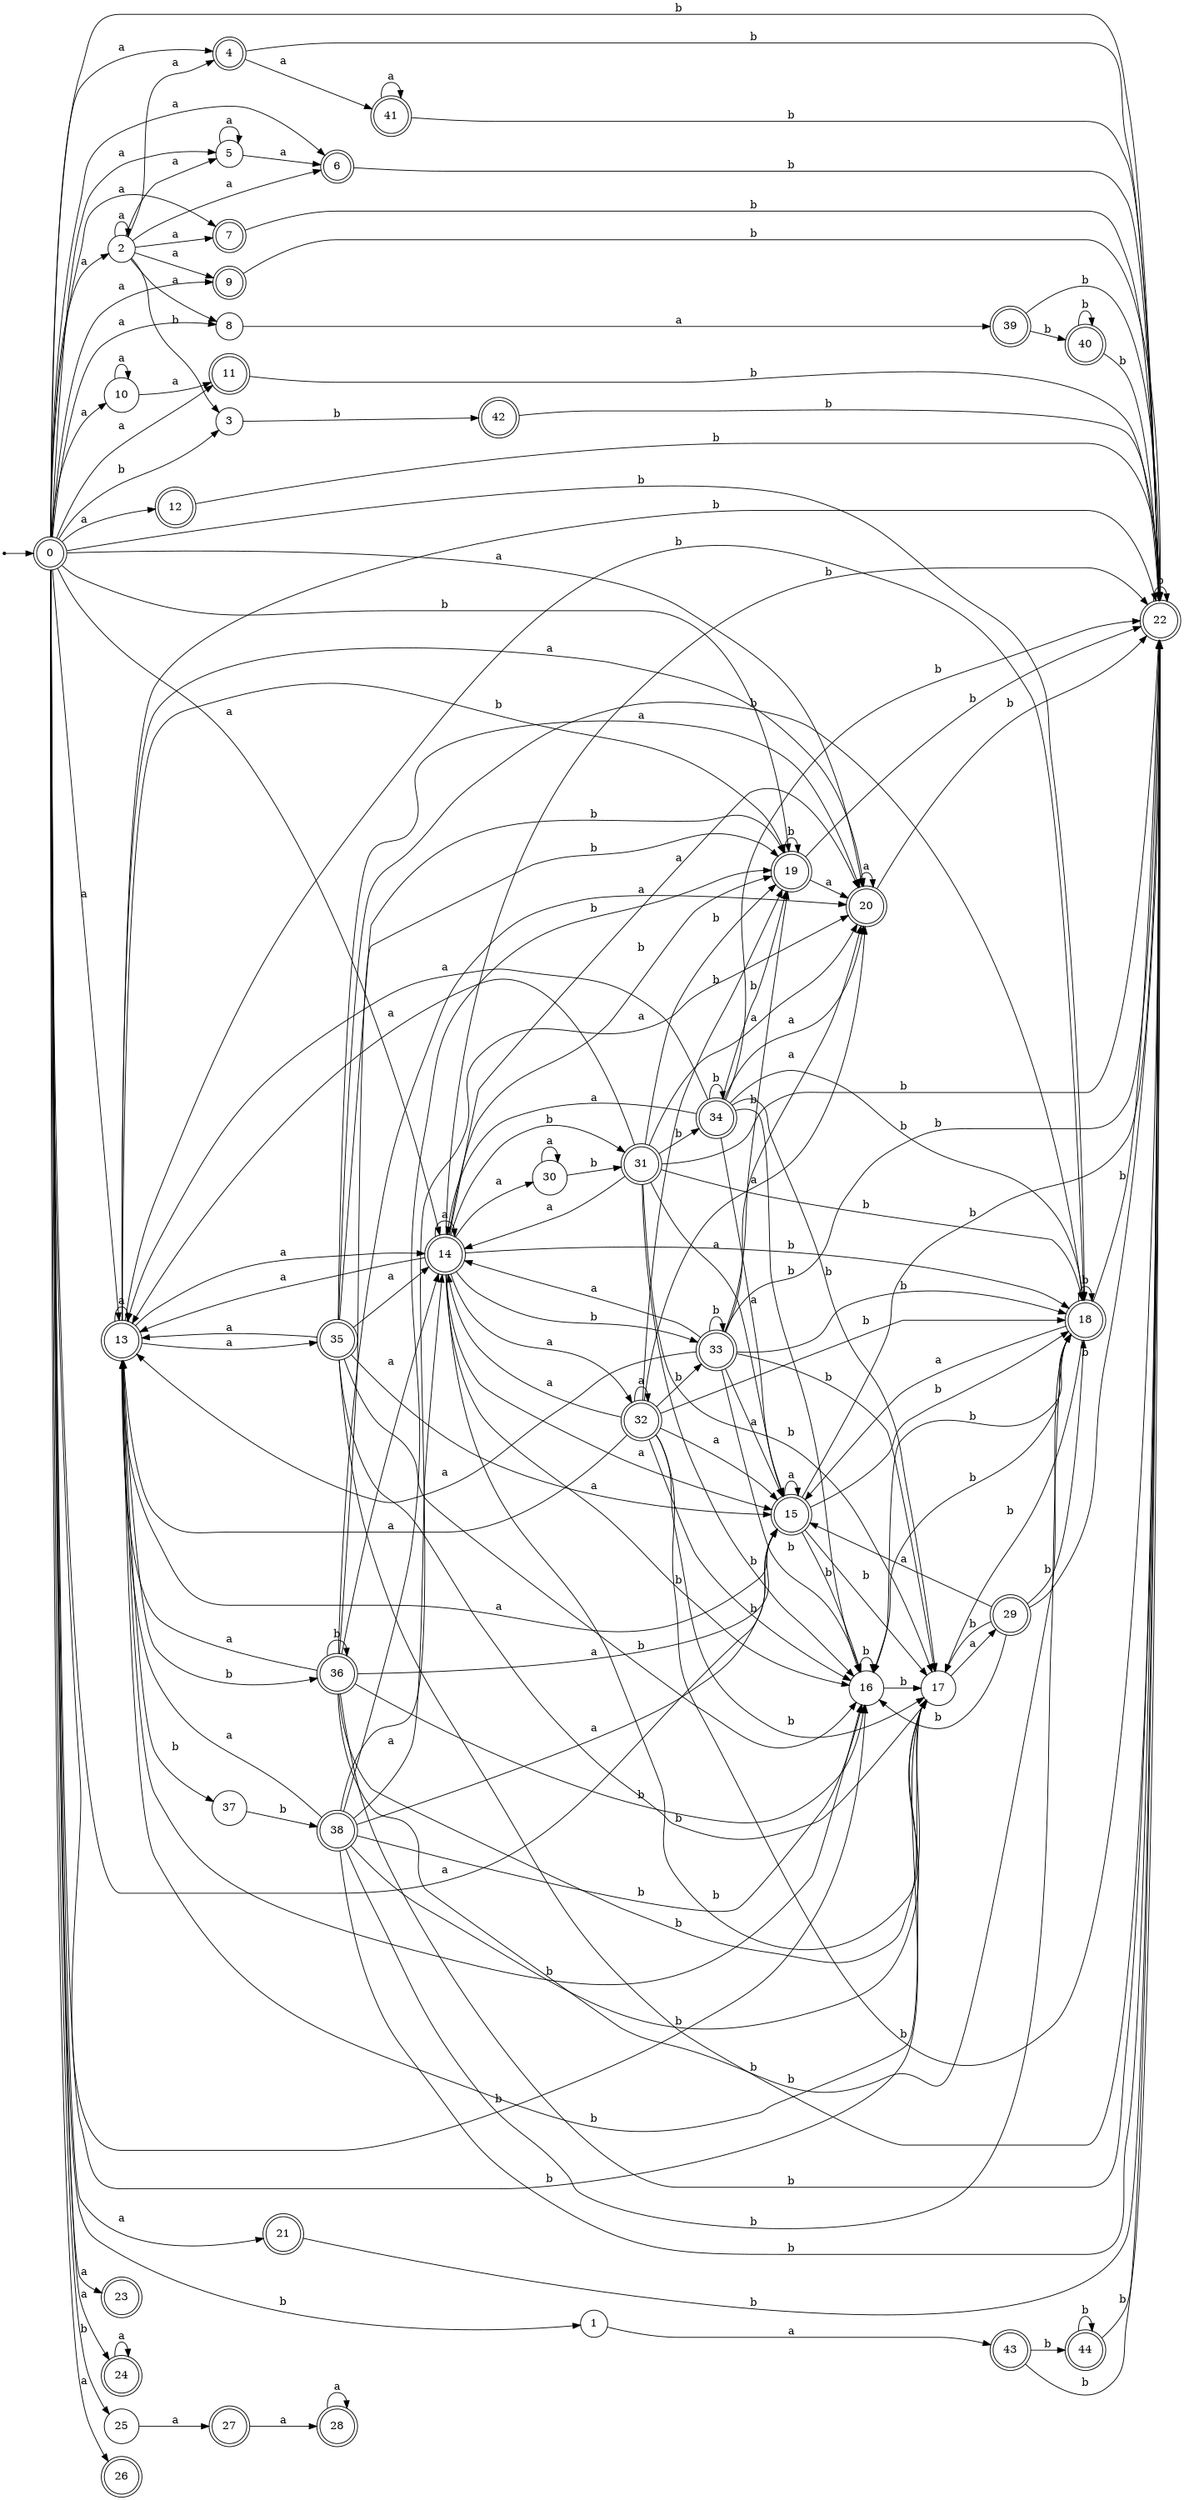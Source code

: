 digraph finite_state_machine {
rankdir=LR;
size="20,20";
node [shape = point]; "dummy0"
node [shape = doublecircle]; "0";"dummy0" -> "0";
node [shape = circle]; "1";
node [shape = circle]; "2";
node [shape = circle]; "3";
node [shape = doublecircle]; "4";node [shape = circle]; "5";
node [shape = doublecircle]; "6";node [shape = doublecircle]; "7";node [shape = circle]; "8";
node [shape = doublecircle]; "9";node [shape = circle]; "10";
node [shape = doublecircle]; "11";node [shape = doublecircle]; "12";node [shape = doublecircle]; "13";node [shape = doublecircle]; "14";node [shape = doublecircle]; "15";node [shape = circle]; "16";
node [shape = circle]; "17";
node [shape = doublecircle]; "18";node [shape = doublecircle]; "19";node [shape = doublecircle]; "20";node [shape = doublecircle]; "21";node [shape = doublecircle]; "22";node [shape = doublecircle]; "23";node [shape = doublecircle]; "24";node [shape = circle]; "25";
node [shape = doublecircle]; "26";node [shape = doublecircle]; "27";node [shape = doublecircle]; "28";node [shape = doublecircle]; "29";node [shape = circle]; "30";
node [shape = doublecircle]; "31";node [shape = doublecircle]; "32";node [shape = doublecircle]; "33";node [shape = doublecircle]; "34";node [shape = doublecircle]; "35";node [shape = doublecircle]; "36";node [shape = circle]; "37";
node [shape = doublecircle]; "38";node [shape = doublecircle]; "39";node [shape = doublecircle]; "40";node [shape = doublecircle]; "41";node [shape = doublecircle]; "42";node [shape = doublecircle]; "43";node [shape = doublecircle]; "44";"0" -> "1" [label = "b"];
 "0" -> "3" [label = "b"];
 "0" -> "16" [label = "b"];
 "0" -> "17" [label = "b"];
 "0" -> "18" [label = "b"];
 "0" -> "19" [label = "b"];
 "0" -> "22" [label = "b"];
 "0" -> "25" [label = "b"];
 "0" -> "2" [label = "a"];
 "0" -> "4" [label = "a"];
 "0" -> "5" [label = "a"];
 "0" -> "6" [label = "a"];
 "0" -> "7" [label = "a"];
 "0" -> "8" [label = "a"];
 "0" -> "9" [label = "a"];
 "0" -> "10" [label = "a"];
 "0" -> "11" [label = "a"];
 "0" -> "12" [label = "a"];
 "0" -> "13" [label = "a"];
 "0" -> "14" [label = "a"];
 "0" -> "15" [label = "a"];
 "0" -> "20" [label = "a"];
 "0" -> "21" [label = "a"];
 "0" -> "23" [label = "a"];
 "0" -> "24" [label = "a"];
 "0" -> "26" [label = "a"];
 "25" -> "27" [label = "a"];
 "27" -> "28" [label = "a"];
 "28" -> "28" [label = "a"];
 "24" -> "24" [label = "a"];
 "22" -> "22" [label = "b"];
 "21" -> "22" [label = "b"];
 "20" -> "20" [label = "a"];
 "20" -> "22" [label = "b"];
 "19" -> "19" [label = "b"];
 "19" -> "22" [label = "b"];
 "19" -> "20" [label = "a"];
 "18" -> "16" [label = "b"];
 "18" -> "17" [label = "b"];
 "18" -> "18" [label = "b"];
 "18" -> "22" [label = "b"];
 "18" -> "15" [label = "a"];
 "17" -> "29" [label = "a"];
 "29" -> "16" [label = "b"];
 "29" -> "17" [label = "b"];
 "29" -> "18" [label = "b"];
 "29" -> "22" [label = "b"];
 "29" -> "15" [label = "a"];
 "16" -> "16" [label = "b"];
 "16" -> "17" [label = "b"];
 "16" -> "18" [label = "b"];
 "15" -> "15" [label = "a"];
 "15" -> "16" [label = "b"];
 "15" -> "17" [label = "b"];
 "15" -> "18" [label = "b"];
 "15" -> "22" [label = "b"];
 "14" -> "32" [label = "a"];
 "14" -> "20" [label = "a"];
 "14" -> "30" [label = "a"];
 "14" -> "13" [label = "a"];
 "14" -> "14" [label = "a"];
 "14" -> "15" [label = "a"];
 "14" -> "16" [label = "b"];
 "14" -> "33" [label = "b"];
 "14" -> "17" [label = "b"];
 "14" -> "18" [label = "b"];
 "14" -> "19" [label = "b"];
 "14" -> "22" [label = "b"];
 "14" -> "31" [label = "b"];
 "33" -> "16" [label = "b"];
 "33" -> "33" [label = "b"];
 "33" -> "17" [label = "b"];
 "33" -> "18" [label = "b"];
 "33" -> "19" [label = "b"];
 "33" -> "22" [label = "b"];
 "33" -> "20" [label = "a"];
 "33" -> "13" [label = "a"];
 "33" -> "14" [label = "a"];
 "33" -> "15" [label = "a"];
 "32" -> "32" [label = "a"];
 "32" -> "20" [label = "a"];
 "32" -> "13" [label = "a"];
 "32" -> "14" [label = "a"];
 "32" -> "15" [label = "a"];
 "32" -> "16" [label = "b"];
 "32" -> "33" [label = "b"];
 "32" -> "17" [label = "b"];
 "32" -> "18" [label = "b"];
 "32" -> "19" [label = "b"];
 "32" -> "22" [label = "b"];
 "31" -> "16" [label = "b"];
 "31" -> "17" [label = "b"];
 "31" -> "34" [label = "b"];
 "31" -> "18" [label = "b"];
 "31" -> "19" [label = "b"];
 "31" -> "22" [label = "b"];
 "31" -> "20" [label = "a"];
 "31" -> "13" [label = "a"];
 "31" -> "14" [label = "a"];
 "31" -> "15" [label = "a"];
 "34" -> "16" [label = "b"];
 "34" -> "17" [label = "b"];
 "34" -> "34" [label = "b"];
 "34" -> "18" [label = "b"];
 "34" -> "19" [label = "b"];
 "34" -> "22" [label = "b"];
 "34" -> "20" [label = "a"];
 "34" -> "13" [label = "a"];
 "34" -> "14" [label = "a"];
 "34" -> "15" [label = "a"];
 "30" -> "30" [label = "a"];
 "30" -> "31" [label = "b"];
 "13" -> "35" [label = "a"];
 "13" -> "20" [label = "a"];
 "13" -> "13" [label = "a"];
 "13" -> "14" [label = "a"];
 "13" -> "15" [label = "a"];
 "13" -> "16" [label = "b"];
 "13" -> "17" [label = "b"];
 "13" -> "18" [label = "b"];
 "13" -> "19" [label = "b"];
 "13" -> "36" [label = "b"];
 "13" -> "37" [label = "b"];
 "13" -> "22" [label = "b"];
 "37" -> "38" [label = "b"];
 "38" -> "20" [label = "a"];
 "38" -> "13" [label = "a"];
 "38" -> "14" [label = "a"];
 "38" -> "15" [label = "a"];
 "38" -> "16" [label = "b"];
 "38" -> "17" [label = "b"];
 "38" -> "18" [label = "b"];
 "38" -> "19" [label = "b"];
 "38" -> "22" [label = "b"];
 "36" -> "16" [label = "b"];
 "36" -> "17" [label = "b"];
 "36" -> "18" [label = "b"];
 "36" -> "19" [label = "b"];
 "36" -> "36" [label = "b"];
 "36" -> "22" [label = "b"];
 "36" -> "20" [label = "a"];
 "36" -> "13" [label = "a"];
 "36" -> "14" [label = "a"];
 "36" -> "15" [label = "a"];
 "35" -> "20" [label = "a"];
 "35" -> "13" [label = "a"];
 "35" -> "14" [label = "a"];
 "35" -> "15" [label = "a"];
 "35" -> "16" [label = "b"];
 "35" -> "17" [label = "b"];
 "35" -> "18" [label = "b"];
 "35" -> "19" [label = "b"];
 "35" -> "22" [label = "b"];
 "12" -> "22" [label = "b"];
 "11" -> "22" [label = "b"];
 "10" -> "10" [label = "a"];
 "10" -> "11" [label = "a"];
 "9" -> "22" [label = "b"];
 "8" -> "39" [label = "a"];
 "39" -> "40" [label = "b"];
 "39" -> "22" [label = "b"];
 "40" -> "40" [label = "b"];
 "40" -> "22" [label = "b"];
 "7" -> "22" [label = "b"];
 "6" -> "22" [label = "b"];
 "5" -> "5" [label = "a"];
 "5" -> "6" [label = "a"];
 "4" -> "41" [label = "a"];
 "4" -> "22" [label = "b"];
 "41" -> "41" [label = "a"];
 "41" -> "22" [label = "b"];
 "3" -> "42" [label = "b"];
 "42" -> "22" [label = "b"];
 "2" -> "2" [label = "a"];
 "2" -> "4" [label = "a"];
 "2" -> "5" [label = "a"];
 "2" -> "6" [label = "a"];
 "2" -> "7" [label = "a"];
 "2" -> "8" [label = "a"];
 "2" -> "9" [label = "a"];
 "2" -> "3" [label = "b"];
 "1" -> "43" [label = "a"];
 "43" -> "44" [label = "b"];
 "43" -> "22" [label = "b"];
 "44" -> "44" [label = "b"];
 "44" -> "22" [label = "b"];
 }
